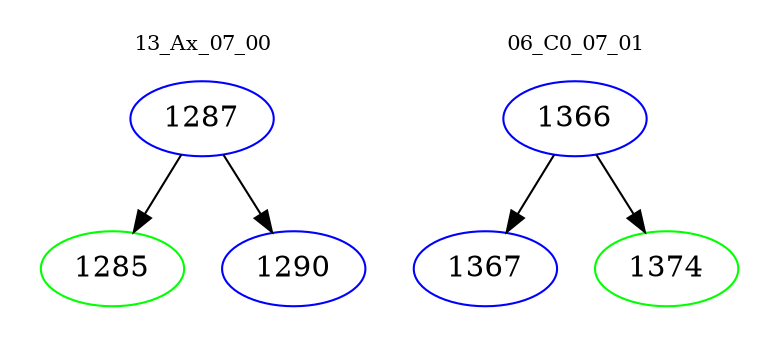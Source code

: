 digraph{
subgraph cluster_0 {
color = white
label = "13_Ax_07_00";
fontsize=10;
T0_1287 [label="1287", color="blue"]
T0_1287 -> T0_1285 [color="black"]
T0_1285 [label="1285", color="green"]
T0_1287 -> T0_1290 [color="black"]
T0_1290 [label="1290", color="blue"]
}
subgraph cluster_1 {
color = white
label = "06_C0_07_01";
fontsize=10;
T1_1366 [label="1366", color="blue"]
T1_1366 -> T1_1367 [color="black"]
T1_1367 [label="1367", color="blue"]
T1_1366 -> T1_1374 [color="black"]
T1_1374 [label="1374", color="green"]
}
}
